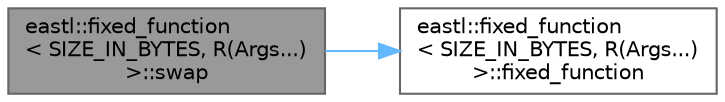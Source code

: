 digraph "eastl::fixed_function&lt; SIZE_IN_BYTES, R(Args...)&gt;::swap"
{
 // LATEX_PDF_SIZE
  bgcolor="transparent";
  edge [fontname=Helvetica,fontsize=10,labelfontname=Helvetica,labelfontsize=10];
  node [fontname=Helvetica,fontsize=10,shape=box,height=0.2,width=0.4];
  rankdir="LR";
  Node1 [id="Node000001",label="eastl::fixed_function\l\< SIZE_IN_BYTES, R(Args...)\l\>::swap",height=0.2,width=0.4,color="gray40", fillcolor="grey60", style="filled", fontcolor="black",tooltip=" "];
  Node1 -> Node2 [id="edge2_Node000001_Node000002",color="steelblue1",style="solid",tooltip=" "];
  Node2 [id="Node000002",label="eastl::fixed_function\l\< SIZE_IN_BYTES, R(Args...)\l\>::fixed_function",height=0.2,width=0.4,color="grey40", fillcolor="white", style="filled",URL="$classeastl_1_1fixed__function_3_01_s_i_z_e___i_n___b_y_t_e_s_00_01_r_07_args_8_8_8_08_4.html#aecc9c44ae27263843a18b6fdb10030b3",tooltip=" "];
}

